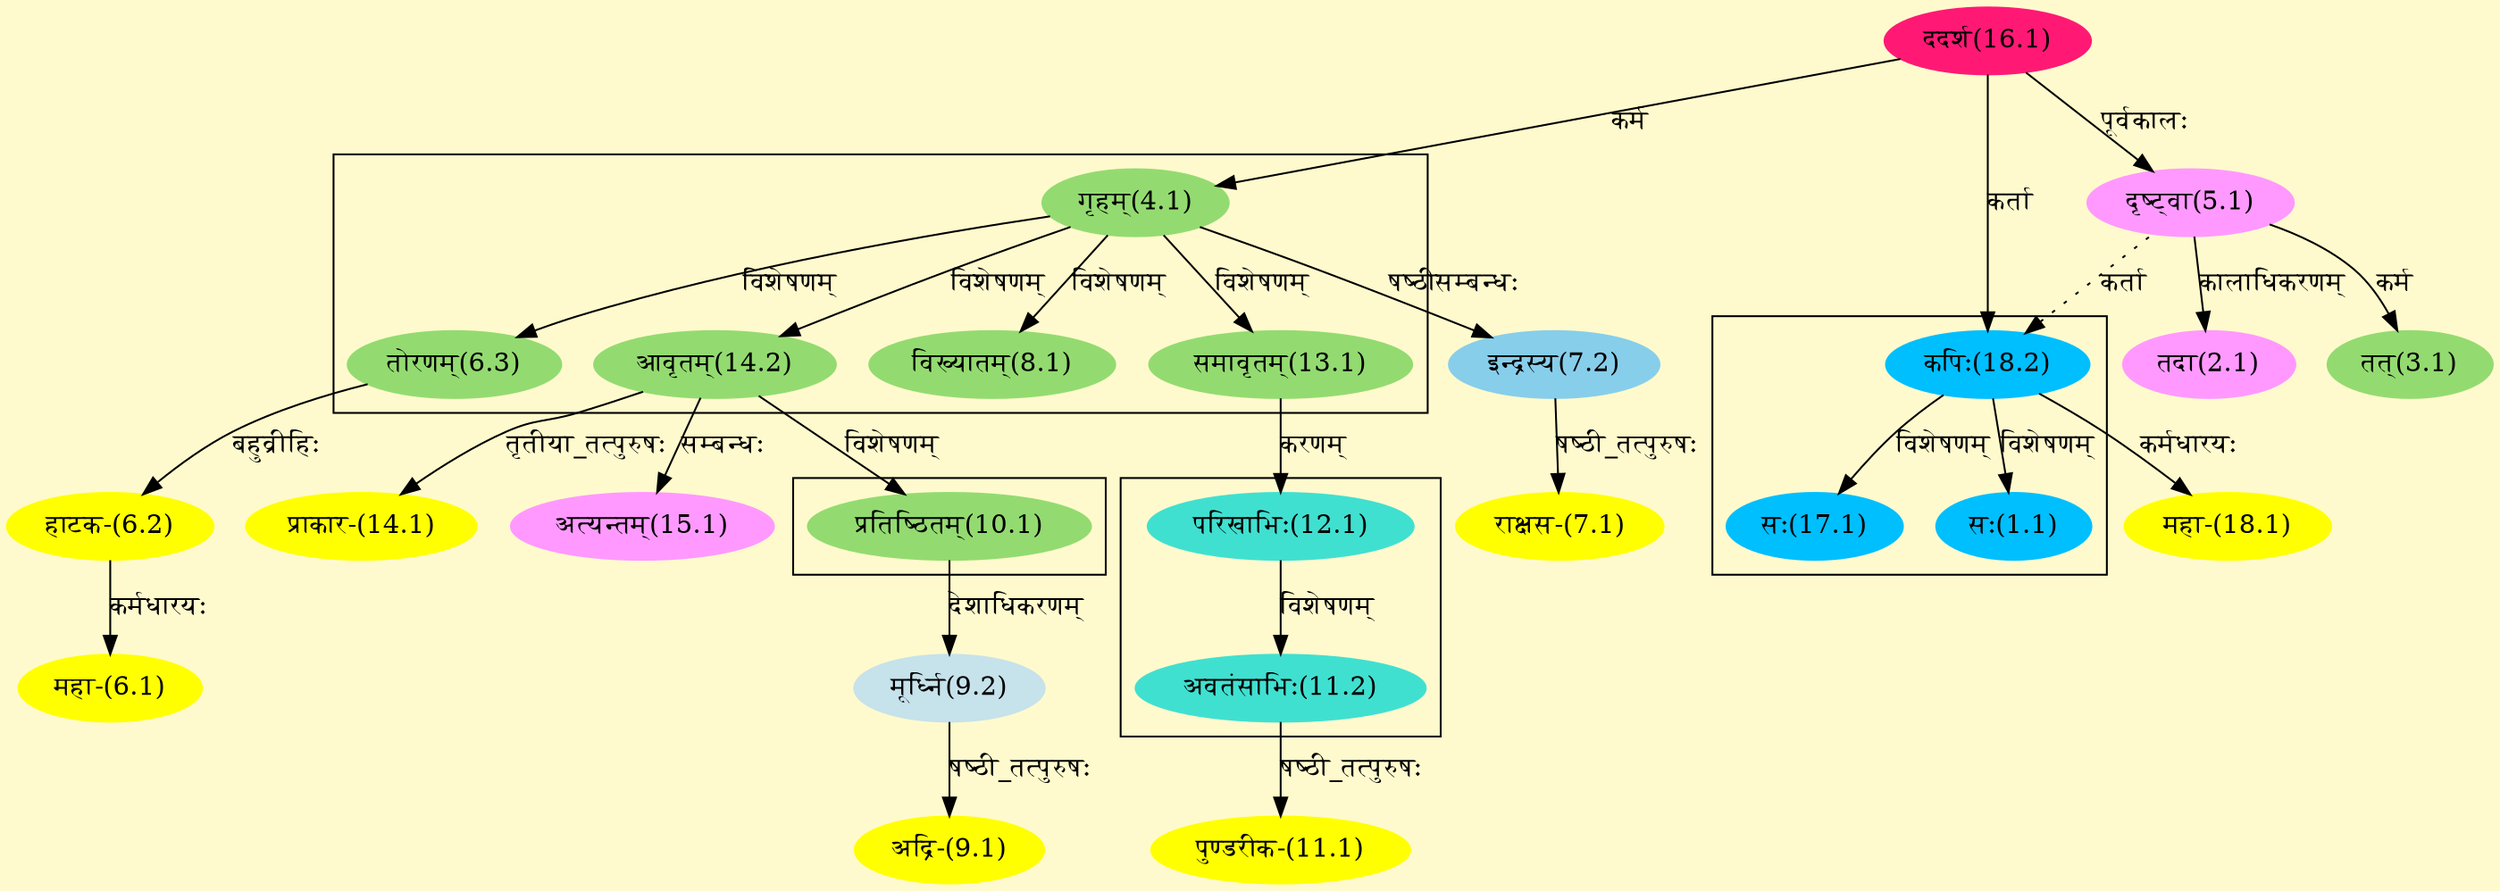 digraph G{
rankdir=BT;
 compound=true;
 bgcolor="lemonchiffon1";

subgraph cluster_1{
Node1_1 [style=filled, color="#00BFFF" label = "सः(1.1)"]
Node18_2 [style=filled, color="#00BFFF" label = "कपिः(18.2)"]
Node17_1 [style=filled, color="#00BFFF" label = "सः(17.1)"]

}

subgraph cluster_2{
Node6_3 [style=filled, color="#93DB70" label = "तोरणम्(6.3)"]
Node4_1 [style=filled, color="#93DB70" label = "गृहम्(4.1)"]
Node8_1 [style=filled, color="#93DB70" label = "विख्यातम्(8.1)"]
Node13_1 [style=filled, color="#93DB70" label = "समावृतम्(13.1)"]
Node14_2 [style=filled, color="#93DB70" label = "आवृतम्(14.2)"]

}

subgraph cluster_3{
Node10_1 [style=filled, color="#93DB70" label = "प्रतिष्ठितम्(10.1)"]
Node14_2 [style=filled, color="#93DB70" label = "आवृतम्(14.2)"]

}

subgraph cluster_4{
Node11_2 [style=filled, color="#40E0D0" label = "अवतंसाभिः(11.2)"]
Node12_1 [style=filled, color="#40E0D0" label = "परिखाभिः(12.1)"]

}
Node2_1 [style=filled, color="#FF99FF" label = "तदा(2.1)"]
Node5_1 [style=filled, color="#FF99FF" label = "दृष्ट्वा(5.1)"]
Node3_1 [style=filled, color="#93DB70" label = "तत्(3.1)"]
Node4_1 [style=filled, color="#93DB70" label = "गृहम्(4.1)"]
Node16_1 [style=filled, color="#FF1975" label = "ददर्श(16.1)"]
Node6_1 [style=filled, color="#FFFF00" label = "महा-(6.1)"]
Node6_2 [style=filled, color="#FFFF00" label = "हाटक-(6.2)"]
Node6_3 [style=filled, color="#93DB70" label = "तोरणम्(6.3)"]
Node7_1 [style=filled, color="#FFFF00" label = "राक्षस-(7.1)"]
Node7_2 [style=filled, color="#87CEEB" label = "इन्द्रस्य(7.2)"]
Node9_1 [style=filled, color="#FFFF00" label = "अद्रि-(9.1)"]
Node9_2 [style=filled, color="#C6E2EB" label = "मूर्ध्नि(9.2)"]
Node10_1 [style=filled, color="#93DB70" label = "प्रतिष्ठितम्(10.1)"]
Node11_1 [style=filled, color="#FFFF00" label = "पुण्डरीक-(11.1)"]
Node11_2 [style=filled, color="#40E0D0" label = "अवतंसाभिः(11.2)"]
Node12_1 [style=filled, color="#40E0D0" label = "परिखाभिः(12.1)"]
Node13_1 [style=filled, color="#93DB70" label = "समावृतम्(13.1)"]
Node14_1 [style=filled, color="#FFFF00" label = "प्राकार-(14.1)"]
Node14_2 [style=filled, color="#93DB70" label = "आवृतम्(14.2)"]
Node15_1 [style=filled, color="#FF99FF" label = "अत्यन्तम्(15.1)"]
Node [style=filled, color="" label = "()"]
Node18_1 [style=filled, color="#FFFF00" label = "महा-(18.1)"]
Node18_2 [style=filled, color="#00BFFF" label = "कपिः(18.2)"]
/* Start of Relations section */

Node1_1 -> Node18_2 [  label="विशेषणम्"  dir="back" ]
Node2_1 -> Node5_1 [  label="कालाधिकरणम्"  dir="back" ]
Node3_1 -> Node5_1 [  label="कर्म"  dir="back" ]
Node4_1 -> Node16_1 [  label="कर्म"  dir="back" ]
Node5_1 -> Node16_1 [  label="पूर्वकालः"  dir="back" ]
Node6_1 -> Node6_2 [  label="कर्मधारयः"  dir="back" ]
Node6_2 -> Node6_3 [  label="बहुव्रीहिः"  dir="back" ]
Node6_3 -> Node4_1 [  label="विशेषणम्"  dir="back" ]
Node7_1 -> Node7_2 [  label="षष्ठी_तत्पुरुषः"  dir="back" ]
Node7_2 -> Node4_1 [  label="षष्ठीसम्बन्धः"  dir="back" ]
Node8_1 -> Node4_1 [  label="विशेषणम्"  dir="back" ]
Node9_1 -> Node9_2 [  label="षष्ठी_तत्पुरुषः"  dir="back" ]
Node9_2 -> Node10_1 [  label="देशाधिकरणम्"  dir="back" ]
Node10_1 -> Node14_2 [  label="विशेषणम्"  dir="back" ]
Node11_1 -> Node11_2 [  label="षष्ठी_तत्पुरुषः"  dir="back" ]
Node11_2 -> Node12_1 [  label="विशेषणम्"  dir="back" ]
Node12_1 -> Node13_1 [  label="करणम्"  dir="back" ]
Node13_1 -> Node4_1 [  label="विशेषणम्"  dir="back" ]
Node14_1 -> Node14_2 [  label="तृतीया_तत्पुरुषः"  dir="back" ]
Node14_2 -> Node4_1 [  label="विशेषणम्"  dir="back" ]
Node15_1 -> Node14_2 [  label="सम्बन्धः"  dir="back" ]
Node17_1 -> Node18_2 [  label="विशेषणम्"  dir="back" ]
Node18_1 -> Node18_2 [  label="कर्मधारयः"  dir="back" ]
Node18_2 -> Node16_1 [  label="कर्ता"  dir="back" ]
Node18_2 -> Node5_1 [ style=dotted label="कर्ता"  dir="back" ]
}
